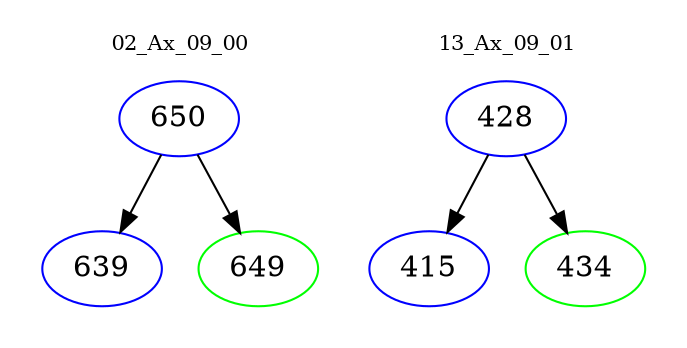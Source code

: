digraph{
subgraph cluster_0 {
color = white
label = "02_Ax_09_00";
fontsize=10;
T0_650 [label="650", color="blue"]
T0_650 -> T0_639 [color="black"]
T0_639 [label="639", color="blue"]
T0_650 -> T0_649 [color="black"]
T0_649 [label="649", color="green"]
}
subgraph cluster_1 {
color = white
label = "13_Ax_09_01";
fontsize=10;
T1_428 [label="428", color="blue"]
T1_428 -> T1_415 [color="black"]
T1_415 [label="415", color="blue"]
T1_428 -> T1_434 [color="black"]
T1_434 [label="434", color="green"]
}
}
